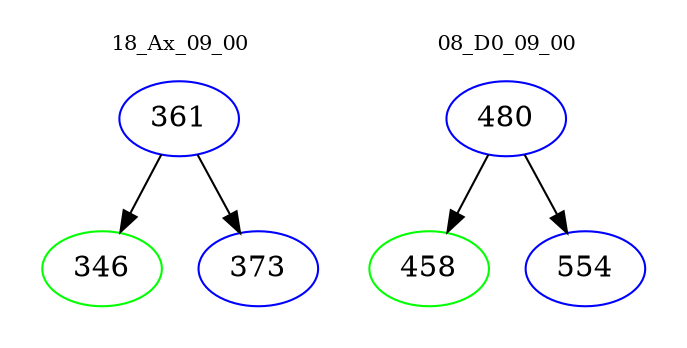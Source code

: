 digraph{
subgraph cluster_0 {
color = white
label = "18_Ax_09_00";
fontsize=10;
T0_361 [label="361", color="blue"]
T0_361 -> T0_346 [color="black"]
T0_346 [label="346", color="green"]
T0_361 -> T0_373 [color="black"]
T0_373 [label="373", color="blue"]
}
subgraph cluster_1 {
color = white
label = "08_D0_09_00";
fontsize=10;
T1_480 [label="480", color="blue"]
T1_480 -> T1_458 [color="black"]
T1_458 [label="458", color="green"]
T1_480 -> T1_554 [color="black"]
T1_554 [label="554", color="blue"]
}
}
